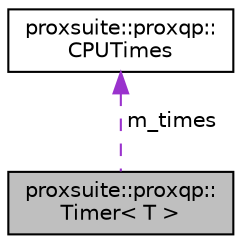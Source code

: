 digraph "proxsuite::proxqp::Timer&lt; T &gt;"
{
 // LATEX_PDF_SIZE
  bgcolor="transparent";
  edge [fontname="Helvetica",fontsize="10",labelfontname="Helvetica",labelfontsize="10"];
  node [fontname="Helvetica",fontsize="10",shape=record];
  Node1 [label="proxsuite::proxqp::\lTimer\< T \>",height=0.2,width=0.4,color="black", fillcolor="grey75", style="filled", fontcolor="black",tooltip="This class mimics the way \"boost/timer/timer.hpp\" operates while using the modern std::chrono library..."];
  Node2 -> Node1 [dir="back",color="darkorchid3",fontsize="10",style="dashed",label=" m_times" ,fontname="Helvetica"];
  Node2 [label="proxsuite::proxqp::\lCPUTimes",height=0.2,width=0.4,color="black",URL="$structproxsuite_1_1proxqp_1_1_c_p_u_times.html",tooltip=" "];
}
